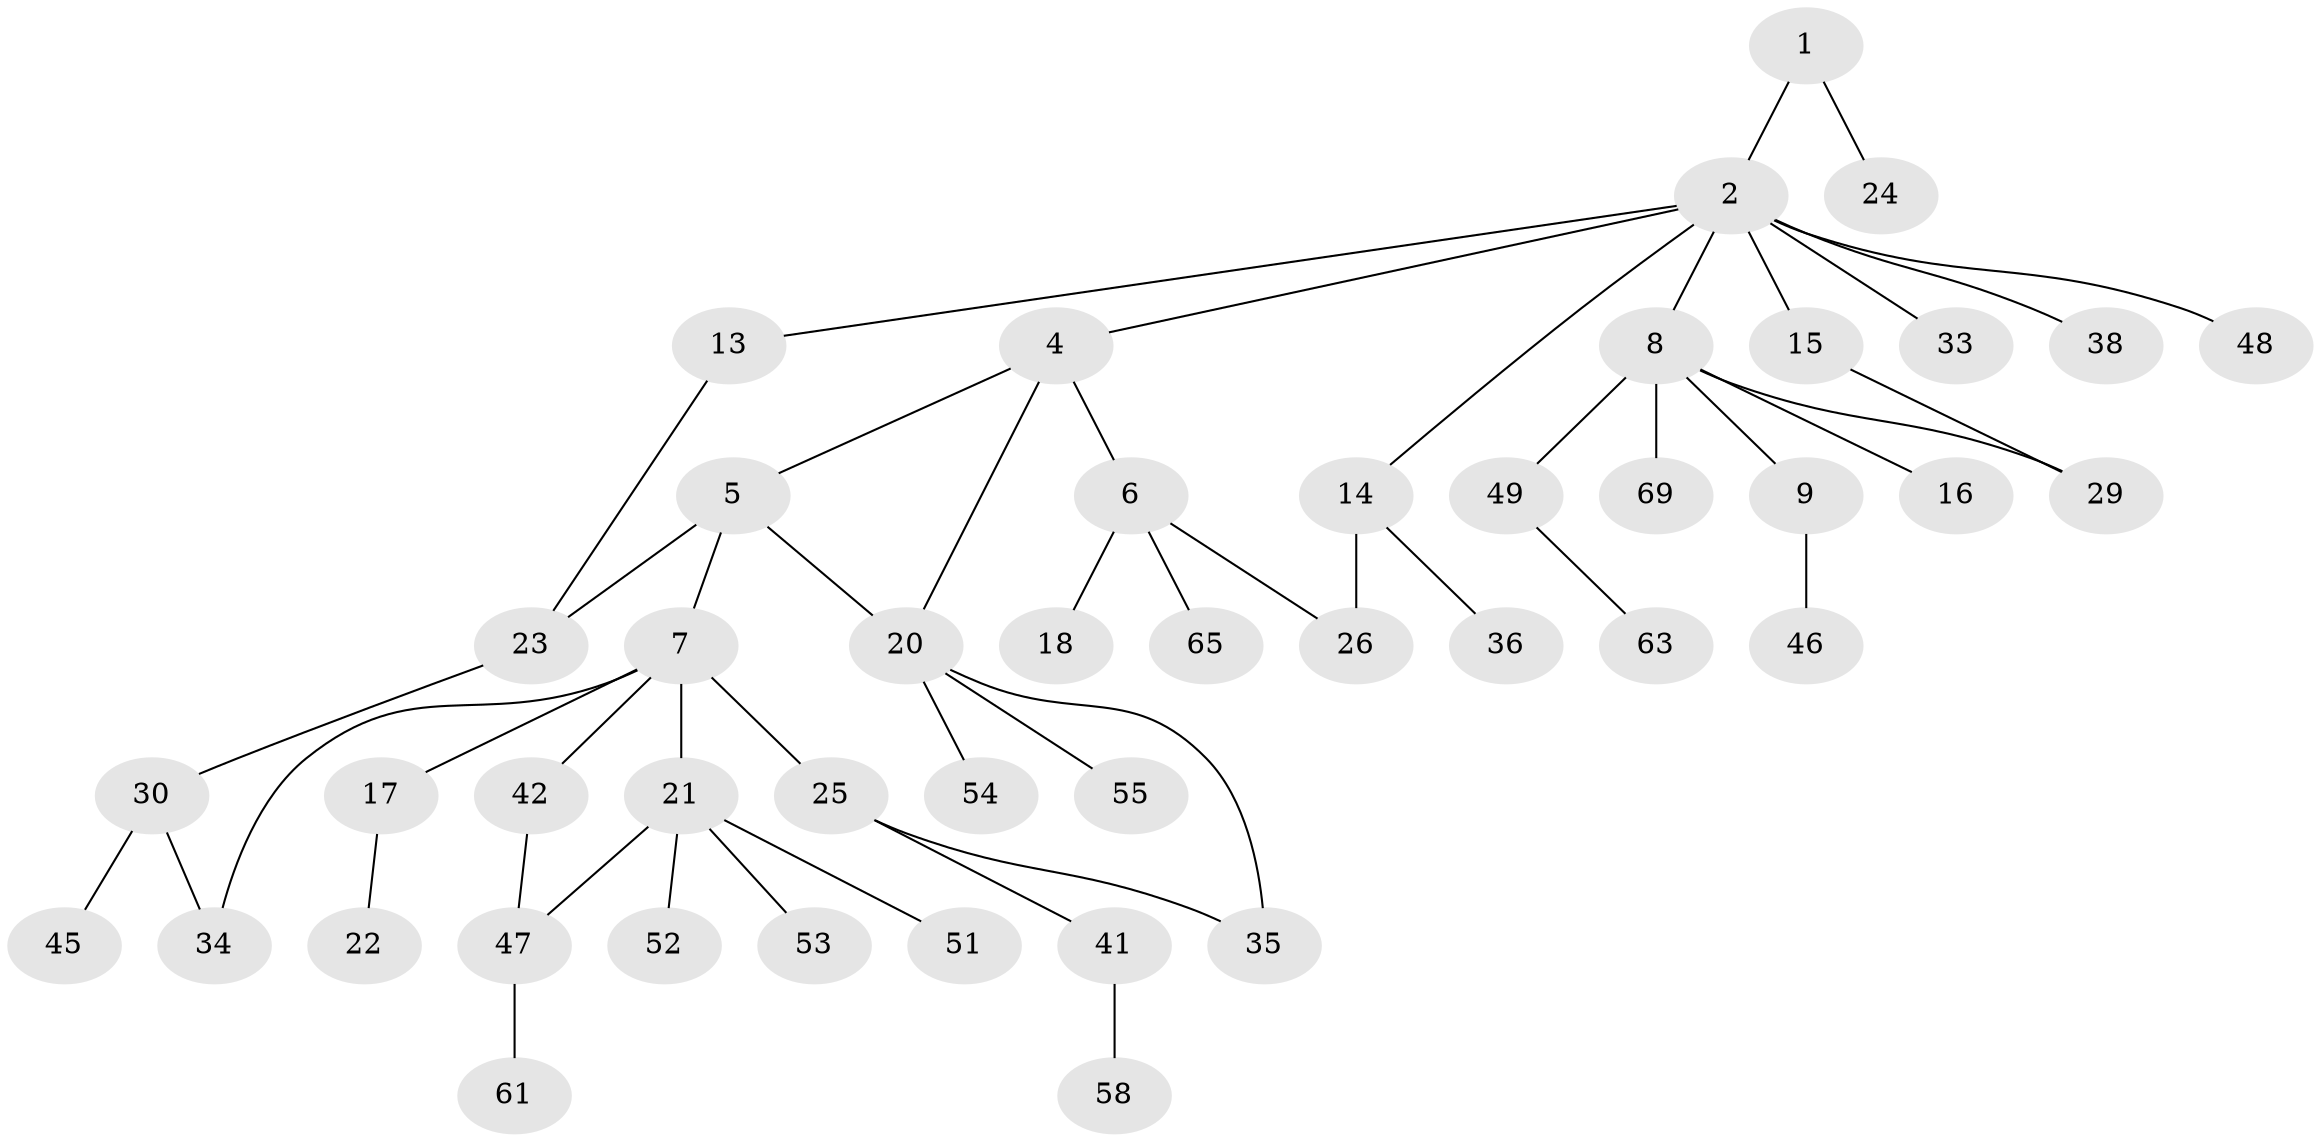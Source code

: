 // original degree distribution, {3: 0.21428571428571427, 9: 0.014285714285714285, 1: 0.4142857142857143, 5: 0.014285714285714285, 4: 0.12857142857142856, 2: 0.21428571428571427}
// Generated by graph-tools (version 1.1) at 2025/41/03/06/25 10:41:27]
// undirected, 45 vertices, 51 edges
graph export_dot {
graph [start="1"]
  node [color=gray90,style=filled];
  1 [super="+3"];
  2 [super="+31"];
  4 [super="+43"];
  5 [super="+11"];
  6 [super="+10"];
  7 [super="+12"];
  8 [super="+27"];
  9;
  13;
  14 [super="+64"];
  15;
  16;
  17 [super="+19"];
  18 [super="+67"];
  20 [super="+32"];
  21 [super="+37"];
  22 [super="+50"];
  23 [super="+28"];
  24;
  25 [super="+59"];
  26 [super="+44"];
  29 [super="+70"];
  30 [super="+39"];
  33;
  34 [super="+40"];
  35;
  36 [super="+62"];
  38;
  41;
  42 [super="+60"];
  45;
  46;
  47 [super="+57"];
  48;
  49 [super="+56"];
  51;
  52;
  53;
  54;
  55;
  58 [super="+66"];
  61;
  63;
  65 [super="+68"];
  69;
  1 -- 2;
  1 -- 24;
  2 -- 4;
  2 -- 8;
  2 -- 13;
  2 -- 14;
  2 -- 15;
  2 -- 33;
  2 -- 38;
  2 -- 48;
  4 -- 5;
  4 -- 6;
  4 -- 20;
  5 -- 7;
  5 -- 20;
  5 -- 23;
  6 -- 26;
  6 -- 65;
  6 -- 18;
  7 -- 17;
  7 -- 21;
  7 -- 25;
  7 -- 34;
  7 -- 42;
  8 -- 9;
  8 -- 16;
  8 -- 49;
  8 -- 29;
  8 -- 69;
  9 -- 46;
  13 -- 23;
  14 -- 26 [weight=2];
  14 -- 36;
  15 -- 29;
  17 -- 22;
  20 -- 35;
  20 -- 54;
  20 -- 55;
  21 -- 52;
  21 -- 47;
  21 -- 53;
  21 -- 51;
  23 -- 30;
  25 -- 41;
  25 -- 35;
  30 -- 45;
  30 -- 34;
  41 -- 58;
  42 -- 47;
  47 -- 61;
  49 -- 63;
}
